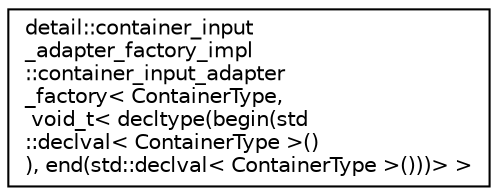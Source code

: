 digraph "Graphical Class Hierarchy"
{
 // LATEX_PDF_SIZE
  edge [fontname="Helvetica",fontsize="10",labelfontname="Helvetica",labelfontsize="10"];
  node [fontname="Helvetica",fontsize="10",shape=record];
  rankdir="LR";
  Node0 [label="detail::container_input\l_adapter_factory_impl\l::container_input_adapter\l_factory\< ContainerType,\l void_t\< decltype(begin(std\l::declval\< ContainerType \>()\l), end(std::declval\< ContainerType \>()))\> \>",height=0.2,width=0.4,color="black", fillcolor="white", style="filled",URL="$structdetail_1_1container__input__adapter__factory__impl_1_1container__input__adapter__factory_3983614ac0e8828aa386ca24b1ddc2bd1.html",tooltip=" "];
}
